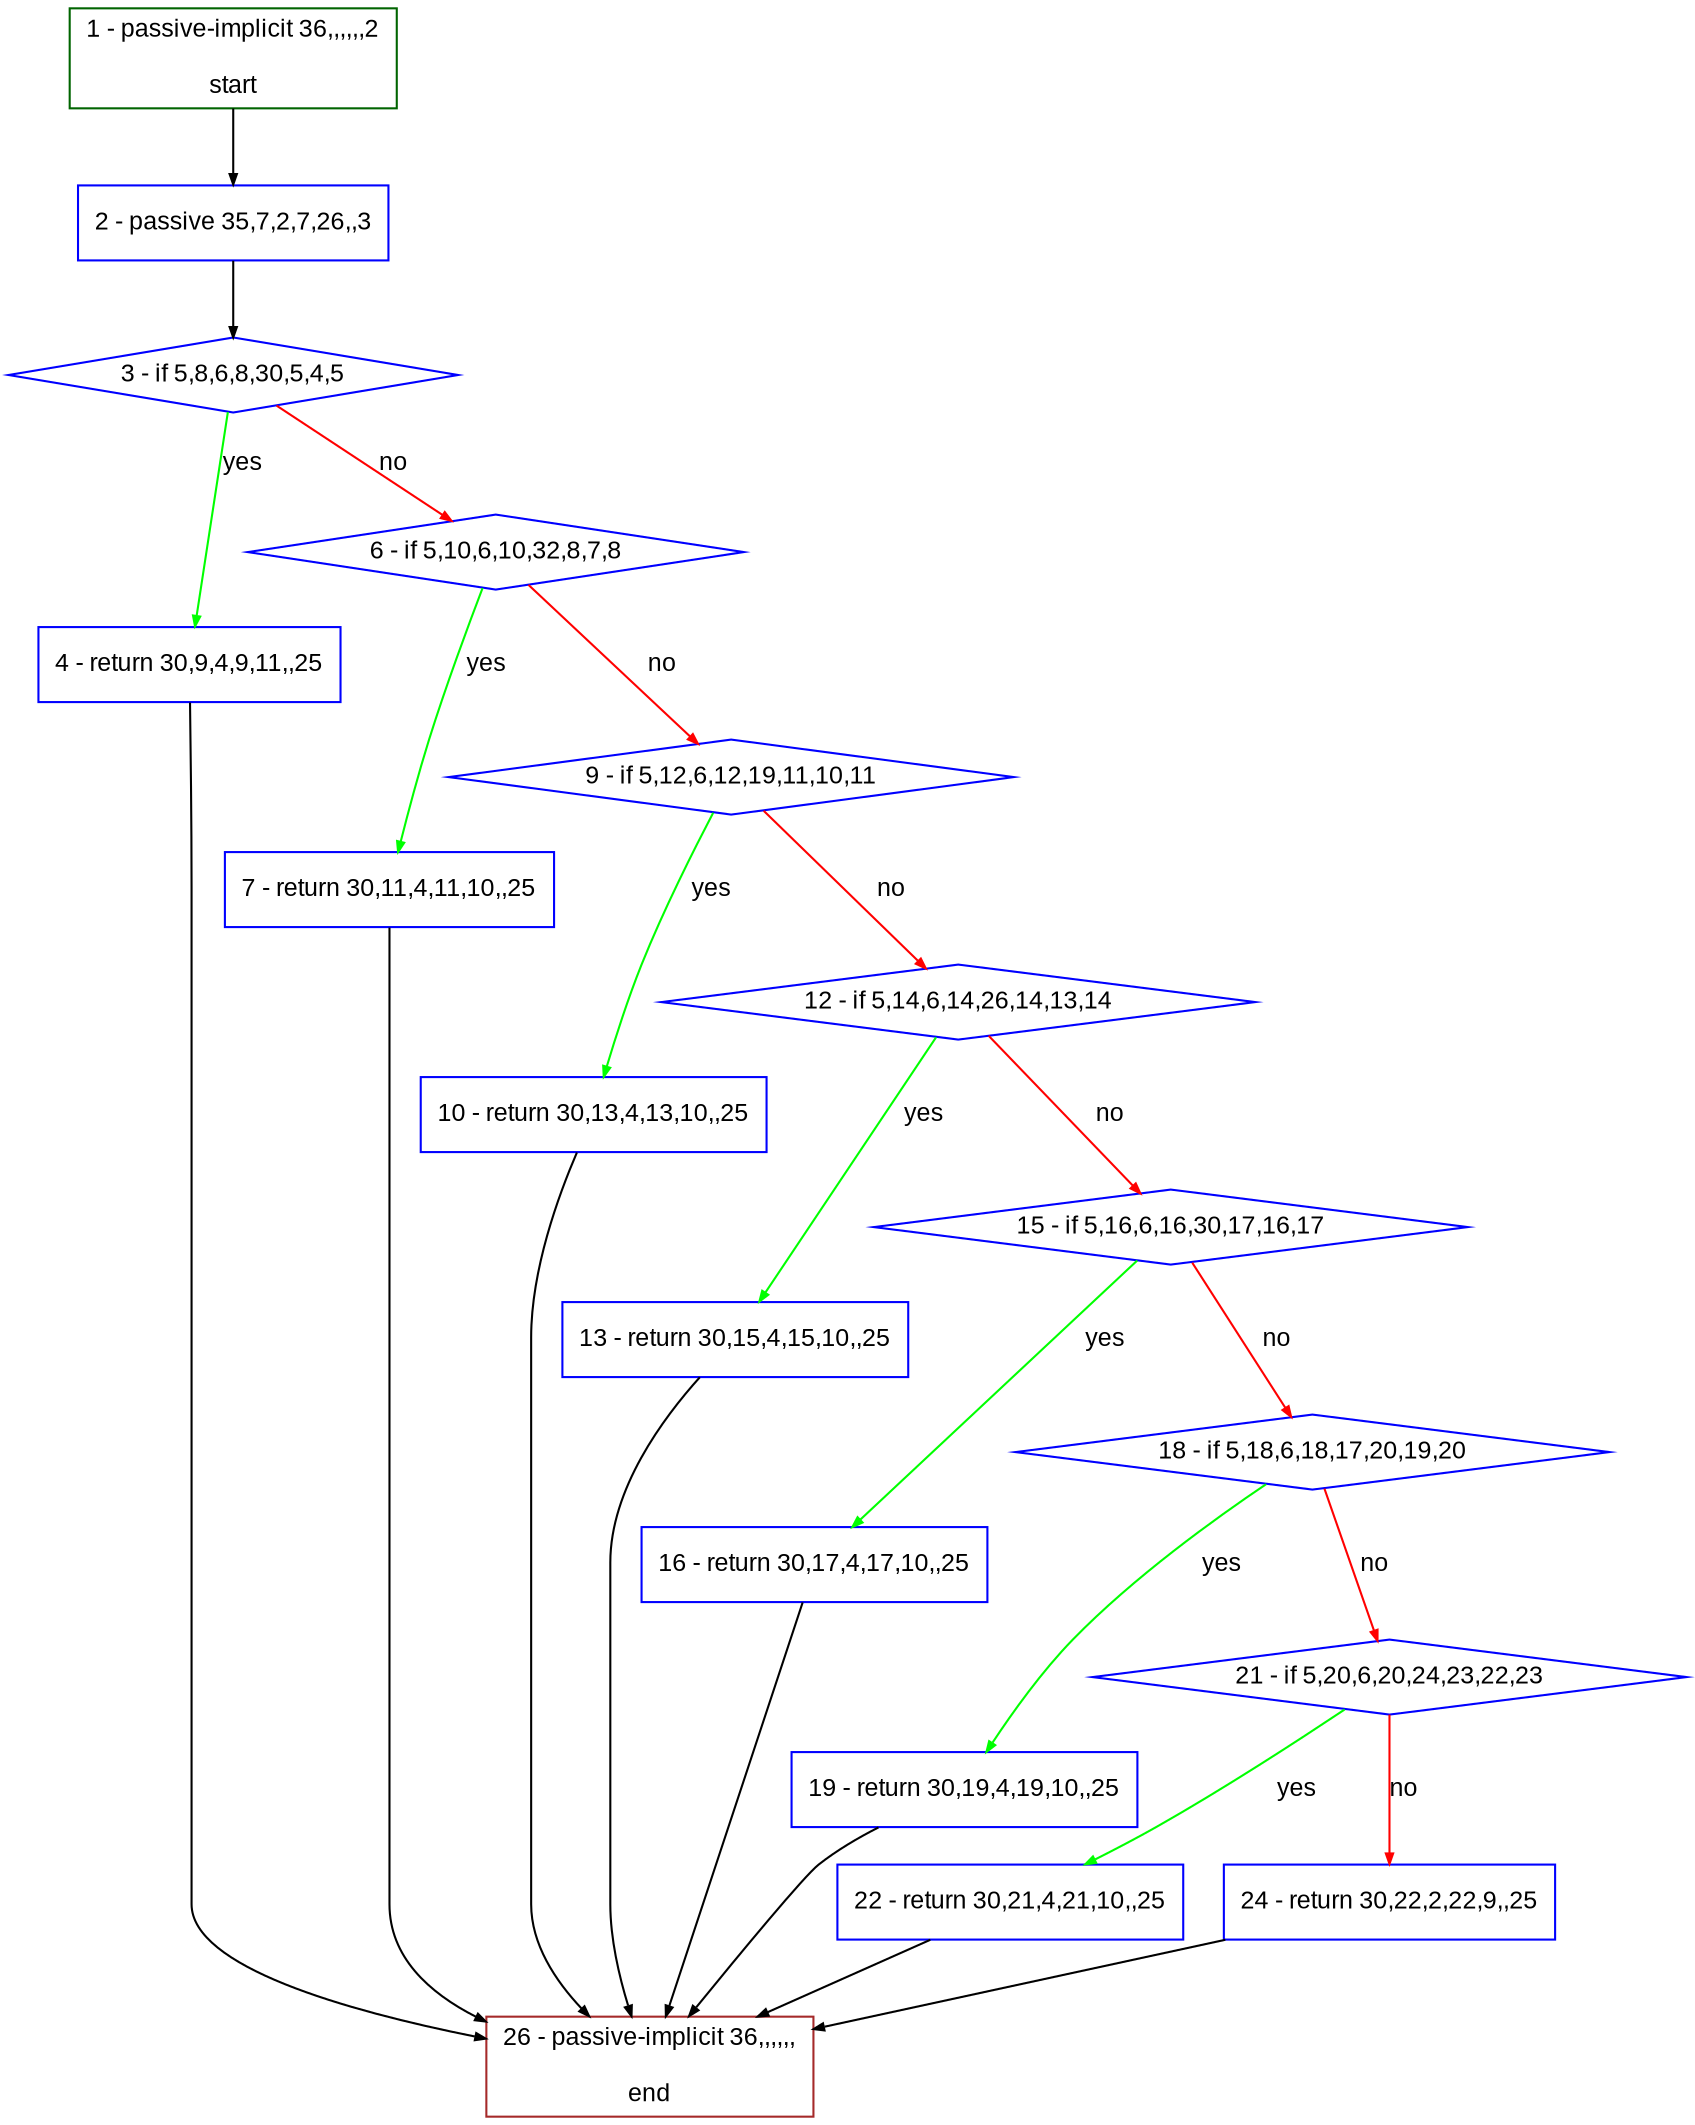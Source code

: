 digraph "" {
  graph [bgcolor="white", fillcolor="#FFFFCC", pack="true", packmode="clust", fontname="Arial", label="", fontsize="12", compound="true", style="rounded,filled"];
  node [node_initialized="no", fillcolor="white", fontname="Arial", label="", color="grey", fontsize="12", fixedsize="false", compound="true", shape="rectangle", style="filled"];
  edge [arrowtail="none", lhead="", fontcolor="black", fontname="Arial", label="", color="black", fontsize="12", arrowhead="normal", arrowsize="0.5", compound="true", ltail="", dir="forward"];
  __N1 [fillcolor="#ffffff", label="2 - passive 35,7,2,7,26,,3", color="#0000ff", shape="box", style="filled"];
  __N2 [fillcolor="#ffffff", label="1 - passive-implicit 36,,,,,,2\n\nstart", color="#006400", shape="box", style="filled"];
  __N3 [fillcolor="#ffffff", label="3 - if 5,8,6,8,30,5,4,5", color="#0000ff", shape="diamond", style="filled"];
  __N4 [fillcolor="#ffffff", label="4 - return 30,9,4,9,11,,25", color="#0000ff", shape="box", style="filled"];
  __N5 [fillcolor="#ffffff", label="6 - if 5,10,6,10,32,8,7,8", color="#0000ff", shape="diamond", style="filled"];
  __N6 [fillcolor="#ffffff", label="26 - passive-implicit 36,,,,,,\n\nend", color="#a52a2a", shape="box", style="filled"];
  __N7 [fillcolor="#ffffff", label="7 - return 30,11,4,11,10,,25", color="#0000ff", shape="box", style="filled"];
  __N8 [fillcolor="#ffffff", label="9 - if 5,12,6,12,19,11,10,11", color="#0000ff", shape="diamond", style="filled"];
  __N9 [fillcolor="#ffffff", label="10 - return 30,13,4,13,10,,25", color="#0000ff", shape="box", style="filled"];
  __N10 [fillcolor="#ffffff", label="12 - if 5,14,6,14,26,14,13,14", color="#0000ff", shape="diamond", style="filled"];
  __N11 [fillcolor="#ffffff", label="13 - return 30,15,4,15,10,,25", color="#0000ff", shape="box", style="filled"];
  __N12 [fillcolor="#ffffff", label="15 - if 5,16,6,16,30,17,16,17", color="#0000ff", shape="diamond", style="filled"];
  __N13 [fillcolor="#ffffff", label="16 - return 30,17,4,17,10,,25", color="#0000ff", shape="box", style="filled"];
  __N14 [fillcolor="#ffffff", label="18 - if 5,18,6,18,17,20,19,20", color="#0000ff", shape="diamond", style="filled"];
  __N15 [fillcolor="#ffffff", label="19 - return 30,19,4,19,10,,25", color="#0000ff", shape="box", style="filled"];
  __N16 [fillcolor="#ffffff", label="21 - if 5,20,6,20,24,23,22,23", color="#0000ff", shape="diamond", style="filled"];
  __N17 [fillcolor="#ffffff", label="22 - return 30,21,4,21,10,,25", color="#0000ff", shape="box", style="filled"];
  __N18 [fillcolor="#ffffff", label="24 - return 30,22,2,22,9,,25", color="#0000ff", shape="box", style="filled"];
  __N2 -> __N1 [arrowtail="none", color="#000000", label="", arrowhead="normal", dir="forward"];
  __N1 -> __N3 [arrowtail="none", color="#000000", label="", arrowhead="normal", dir="forward"];
  __N3 -> __N4 [arrowtail="none", color="#00ff00", label="yes", arrowhead="normal", dir="forward"];
  __N3 -> __N5 [arrowtail="none", color="#ff0000", label="no", arrowhead="normal", dir="forward"];
  __N4 -> __N6 [arrowtail="none", color="#000000", label="", arrowhead="normal", dir="forward"];
  __N5 -> __N7 [arrowtail="none", color="#00ff00", label="yes", arrowhead="normal", dir="forward"];
  __N5 -> __N8 [arrowtail="none", color="#ff0000", label="no", arrowhead="normal", dir="forward"];
  __N7 -> __N6 [arrowtail="none", color="#000000", label="", arrowhead="normal", dir="forward"];
  __N8 -> __N9 [arrowtail="none", color="#00ff00", label="yes", arrowhead="normal", dir="forward"];
  __N8 -> __N10 [arrowtail="none", color="#ff0000", label="no", arrowhead="normal", dir="forward"];
  __N9 -> __N6 [arrowtail="none", color="#000000", label="", arrowhead="normal", dir="forward"];
  __N10 -> __N11 [arrowtail="none", color="#00ff00", label="yes", arrowhead="normal", dir="forward"];
  __N10 -> __N12 [arrowtail="none", color="#ff0000", label="no", arrowhead="normal", dir="forward"];
  __N11 -> __N6 [arrowtail="none", color="#000000", label="", arrowhead="normal", dir="forward"];
  __N12 -> __N13 [arrowtail="none", color="#00ff00", label="yes", arrowhead="normal", dir="forward"];
  __N12 -> __N14 [arrowtail="none", color="#ff0000", label="no", arrowhead="normal", dir="forward"];
  __N13 -> __N6 [arrowtail="none", color="#000000", label="", arrowhead="normal", dir="forward"];
  __N14 -> __N15 [arrowtail="none", color="#00ff00", label="yes", arrowhead="normal", dir="forward"];
  __N14 -> __N16 [arrowtail="none", color="#ff0000", label="no", arrowhead="normal", dir="forward"];
  __N15 -> __N6 [arrowtail="none", color="#000000", label="", arrowhead="normal", dir="forward"];
  __N16 -> __N17 [arrowtail="none", color="#00ff00", label="yes", arrowhead="normal", dir="forward"];
  __N16 -> __N18 [arrowtail="none", color="#ff0000", label="no", arrowhead="normal", dir="forward"];
  __N17 -> __N6 [arrowtail="none", color="#000000", label="", arrowhead="normal", dir="forward"];
  __N18 -> __N6 [arrowtail="none", color="#000000", label="", arrowhead="normal", dir="forward"];
}
